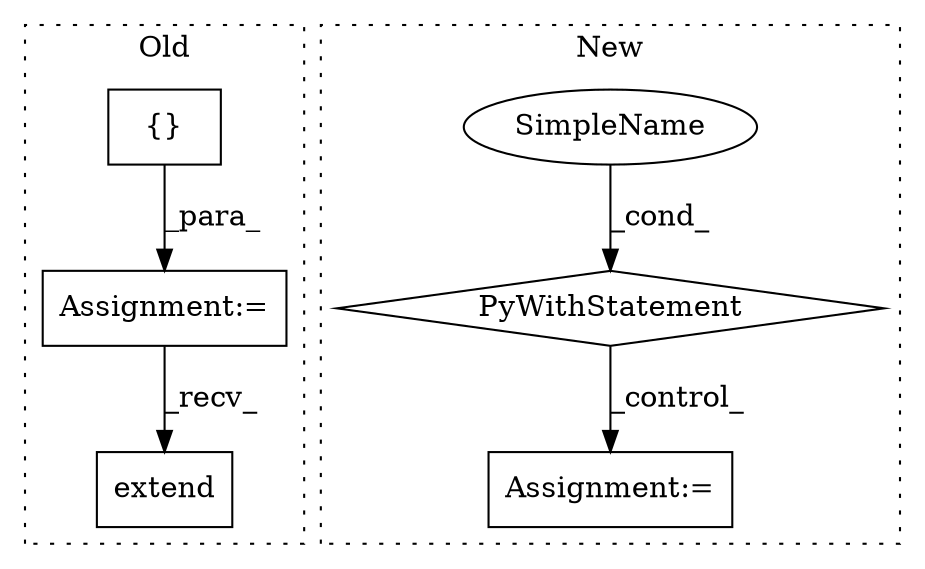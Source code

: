 digraph G {
subgraph cluster0 {
1 [label="extend" a="32" s="61092,61124" l="7,1" shape="box"];
5 [label="{}" a="4" s="61017,61035" l="1,1" shape="box"];
6 [label="Assignment:=" a="7" s="61007" l="1" shape="box"];
label = "Old";
style="dotted";
}
subgraph cluster1 {
2 [label="PyWithStatement" a="104" s="65154,65223" l="10,2" shape="diamond"];
3 [label="Assignment:=" a="7" s="65309" l="1" shape="box"];
4 [label="SimpleName" a="42" s="" l="" shape="ellipse"];
label = "New";
style="dotted";
}
2 -> 3 [label="_control_"];
4 -> 2 [label="_cond_"];
5 -> 6 [label="_para_"];
6 -> 1 [label="_recv_"];
}